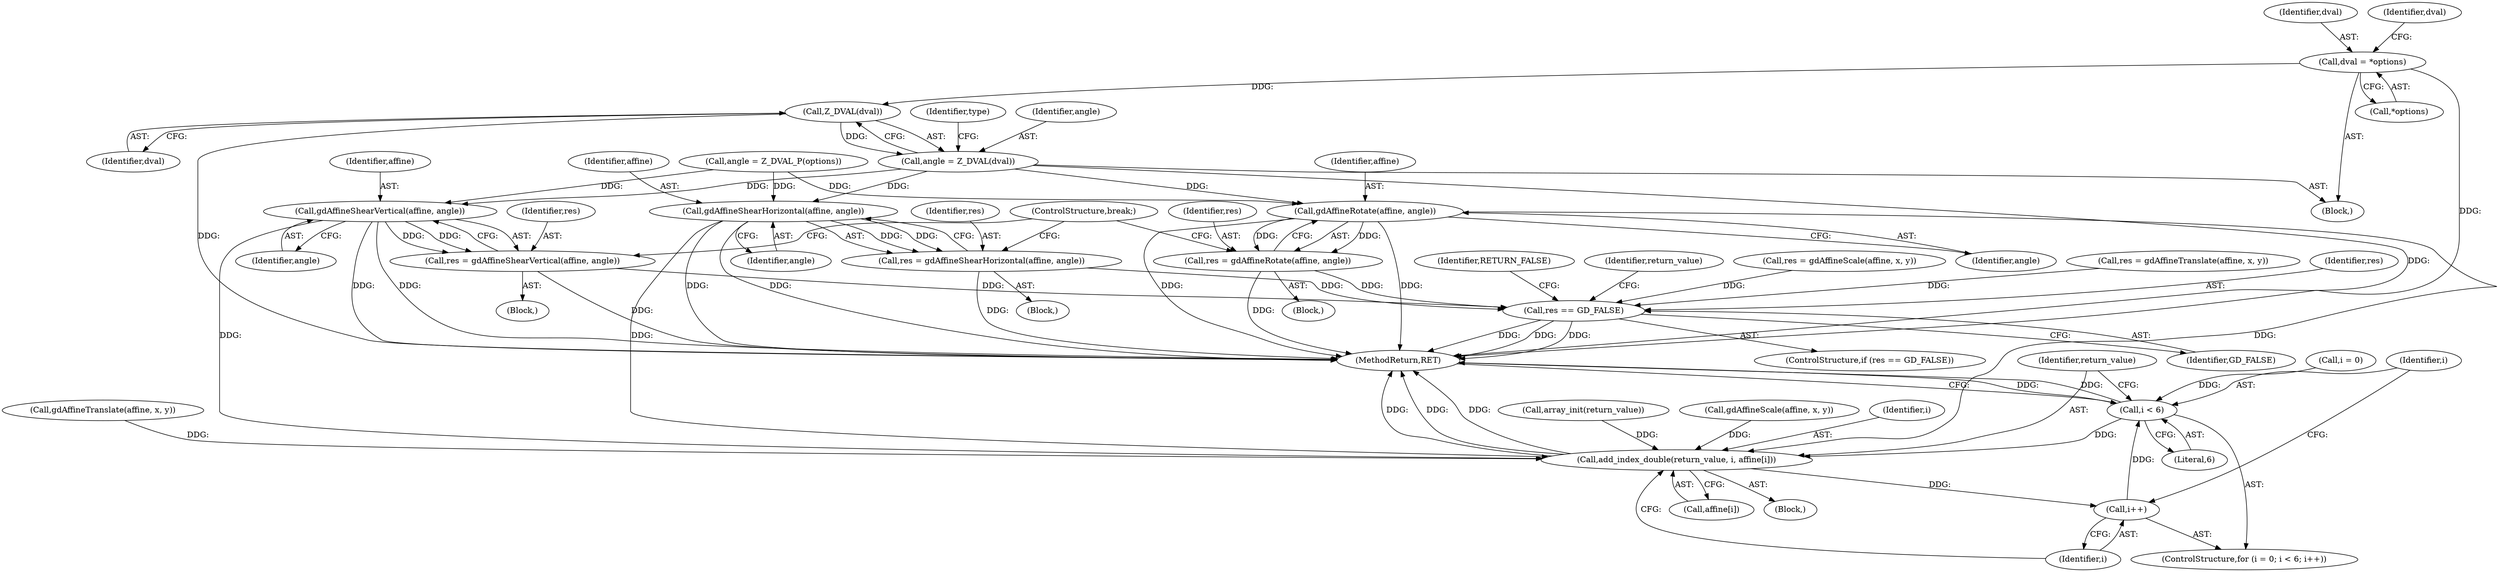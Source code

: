 digraph "0_php-src_b6f13a5ef9d6280cf984826a5de012a32c396cd4?w=1_0@pointer" {
"1000264" [label="(Call,dval = *options)"];
"1000276" [label="(Call,Z_DVAL(dval))"];
"1000274" [label="(Call,angle = Z_DVAL(dval))"];
"1000291" [label="(Call,gdAffineShearHorizontal(affine, angle))"];
"1000289" [label="(Call,res = gdAffineShearHorizontal(affine, angle))"];
"1000316" [label="(Call,res == GD_FALSE)"];
"1000335" [label="(Call,add_index_double(return_value, i, affine[i]))"];
"1000332" [label="(Call,i++)"];
"1000329" [label="(Call,i < 6)"];
"1000302" [label="(Call,gdAffineShearVertical(affine, angle))"];
"1000300" [label="(Call,res = gdAffineShearVertical(affine, angle))"];
"1000309" [label="(Call,gdAffineRotate(affine, angle))"];
"1000307" [label="(Call,res = gdAffineRotate(affine, angle))"];
"1000306" [label="(Block,)"];
"1000334" [label="(Block,)"];
"1000341" [label="(MethodReturn,RET)"];
"1000335" [label="(Call,add_index_double(return_value, i, affine[i]))"];
"1000291" [label="(Call,gdAffineShearHorizontal(affine, angle))"];
"1000274" [label="(Call,angle = Z_DVAL(dval))"];
"1000264" [label="(Call,dval = *options)"];
"1000232" [label="(Call,res = gdAffineTranslate(affine, x, y))"];
"1000336" [label="(Identifier,return_value)"];
"1000310" [label="(Identifier,affine)"];
"1000311" [label="(Identifier,angle)"];
"1000323" [label="(Call,array_init(return_value))"];
"1000293" [label="(Identifier,angle)"];
"1000265" [label="(Identifier,dval)"];
"1000317" [label="(Identifier,res)"];
"1000286" [label="(Identifier,type)"];
"1000325" [label="(ControlStructure,for (i = 0; i < 6; i++))"];
"1000300" [label="(Call,res = gdAffineShearVertical(affine, angle))"];
"1000320" [label="(Identifier,RETURN_FALSE)"];
"1000307" [label="(Call,res = gdAffineRotate(affine, angle))"];
"1000266" [label="(Call,*options)"];
"1000333" [label="(Identifier,i)"];
"1000288" [label="(Block,)"];
"1000262" [label="(Block,)"];
"1000324" [label="(Identifier,return_value)"];
"1000312" [label="(ControlStructure,break;)"];
"1000326" [label="(Call,i = 0)"];
"1000276" [label="(Call,Z_DVAL(dval))"];
"1000289" [label="(Call,res = gdAffineShearHorizontal(affine, angle))"];
"1000270" [label="(Identifier,dval)"];
"1000240" [label="(Call,res = gdAffineScale(affine, x, y))"];
"1000303" [label="(Identifier,affine)"];
"1000292" [label="(Identifier,affine)"];
"1000280" [label="(Call,angle = Z_DVAL_P(options))"];
"1000315" [label="(ControlStructure,if (res == GD_FALSE))"];
"1000242" [label="(Call,gdAffineScale(affine, x, y))"];
"1000301" [label="(Identifier,res)"];
"1000308" [label="(Identifier,res)"];
"1000302" [label="(Call,gdAffineShearVertical(affine, angle))"];
"1000299" [label="(Block,)"];
"1000337" [label="(Identifier,i)"];
"1000332" [label="(Call,i++)"];
"1000304" [label="(Identifier,angle)"];
"1000329" [label="(Call,i < 6)"];
"1000275" [label="(Identifier,angle)"];
"1000318" [label="(Identifier,GD_FALSE)"];
"1000330" [label="(Identifier,i)"];
"1000331" [label="(Literal,6)"];
"1000338" [label="(Call,affine[i])"];
"1000234" [label="(Call,gdAffineTranslate(affine, x, y))"];
"1000290" [label="(Identifier,res)"];
"1000316" [label="(Call,res == GD_FALSE)"];
"1000277" [label="(Identifier,dval)"];
"1000309" [label="(Call,gdAffineRotate(affine, angle))"];
"1000264" -> "1000262"  [label="AST: "];
"1000264" -> "1000266"  [label="CFG: "];
"1000265" -> "1000264"  [label="AST: "];
"1000266" -> "1000264"  [label="AST: "];
"1000270" -> "1000264"  [label="CFG: "];
"1000264" -> "1000341"  [label="DDG: "];
"1000264" -> "1000276"  [label="DDG: "];
"1000276" -> "1000274"  [label="AST: "];
"1000276" -> "1000277"  [label="CFG: "];
"1000277" -> "1000276"  [label="AST: "];
"1000274" -> "1000276"  [label="CFG: "];
"1000276" -> "1000341"  [label="DDG: "];
"1000276" -> "1000274"  [label="DDG: "];
"1000274" -> "1000262"  [label="AST: "];
"1000275" -> "1000274"  [label="AST: "];
"1000286" -> "1000274"  [label="CFG: "];
"1000274" -> "1000341"  [label="DDG: "];
"1000274" -> "1000291"  [label="DDG: "];
"1000274" -> "1000302"  [label="DDG: "];
"1000274" -> "1000309"  [label="DDG: "];
"1000291" -> "1000289"  [label="AST: "];
"1000291" -> "1000293"  [label="CFG: "];
"1000292" -> "1000291"  [label="AST: "];
"1000293" -> "1000291"  [label="AST: "];
"1000289" -> "1000291"  [label="CFG: "];
"1000291" -> "1000341"  [label="DDG: "];
"1000291" -> "1000341"  [label="DDG: "];
"1000291" -> "1000289"  [label="DDG: "];
"1000291" -> "1000289"  [label="DDG: "];
"1000280" -> "1000291"  [label="DDG: "];
"1000291" -> "1000335"  [label="DDG: "];
"1000289" -> "1000288"  [label="AST: "];
"1000290" -> "1000289"  [label="AST: "];
"1000312" -> "1000289"  [label="CFG: "];
"1000289" -> "1000341"  [label="DDG: "];
"1000289" -> "1000316"  [label="DDG: "];
"1000316" -> "1000315"  [label="AST: "];
"1000316" -> "1000318"  [label="CFG: "];
"1000317" -> "1000316"  [label="AST: "];
"1000318" -> "1000316"  [label="AST: "];
"1000320" -> "1000316"  [label="CFG: "];
"1000324" -> "1000316"  [label="CFG: "];
"1000316" -> "1000341"  [label="DDG: "];
"1000316" -> "1000341"  [label="DDG: "];
"1000316" -> "1000341"  [label="DDG: "];
"1000232" -> "1000316"  [label="DDG: "];
"1000300" -> "1000316"  [label="DDG: "];
"1000307" -> "1000316"  [label="DDG: "];
"1000240" -> "1000316"  [label="DDG: "];
"1000335" -> "1000334"  [label="AST: "];
"1000335" -> "1000338"  [label="CFG: "];
"1000336" -> "1000335"  [label="AST: "];
"1000337" -> "1000335"  [label="AST: "];
"1000338" -> "1000335"  [label="AST: "];
"1000333" -> "1000335"  [label="CFG: "];
"1000335" -> "1000341"  [label="DDG: "];
"1000335" -> "1000341"  [label="DDG: "];
"1000335" -> "1000341"  [label="DDG: "];
"1000335" -> "1000332"  [label="DDG: "];
"1000323" -> "1000335"  [label="DDG: "];
"1000329" -> "1000335"  [label="DDG: "];
"1000309" -> "1000335"  [label="DDG: "];
"1000234" -> "1000335"  [label="DDG: "];
"1000302" -> "1000335"  [label="DDG: "];
"1000242" -> "1000335"  [label="DDG: "];
"1000332" -> "1000325"  [label="AST: "];
"1000332" -> "1000333"  [label="CFG: "];
"1000333" -> "1000332"  [label="AST: "];
"1000330" -> "1000332"  [label="CFG: "];
"1000332" -> "1000329"  [label="DDG: "];
"1000329" -> "1000325"  [label="AST: "];
"1000329" -> "1000331"  [label="CFG: "];
"1000330" -> "1000329"  [label="AST: "];
"1000331" -> "1000329"  [label="AST: "];
"1000336" -> "1000329"  [label="CFG: "];
"1000341" -> "1000329"  [label="CFG: "];
"1000329" -> "1000341"  [label="DDG: "];
"1000329" -> "1000341"  [label="DDG: "];
"1000326" -> "1000329"  [label="DDG: "];
"1000302" -> "1000300"  [label="AST: "];
"1000302" -> "1000304"  [label="CFG: "];
"1000303" -> "1000302"  [label="AST: "];
"1000304" -> "1000302"  [label="AST: "];
"1000300" -> "1000302"  [label="CFG: "];
"1000302" -> "1000341"  [label="DDG: "];
"1000302" -> "1000341"  [label="DDG: "];
"1000302" -> "1000300"  [label="DDG: "];
"1000302" -> "1000300"  [label="DDG: "];
"1000280" -> "1000302"  [label="DDG: "];
"1000300" -> "1000299"  [label="AST: "];
"1000301" -> "1000300"  [label="AST: "];
"1000312" -> "1000300"  [label="CFG: "];
"1000300" -> "1000341"  [label="DDG: "];
"1000309" -> "1000307"  [label="AST: "];
"1000309" -> "1000311"  [label="CFG: "];
"1000310" -> "1000309"  [label="AST: "];
"1000311" -> "1000309"  [label="AST: "];
"1000307" -> "1000309"  [label="CFG: "];
"1000309" -> "1000341"  [label="DDG: "];
"1000309" -> "1000341"  [label="DDG: "];
"1000309" -> "1000307"  [label="DDG: "];
"1000309" -> "1000307"  [label="DDG: "];
"1000280" -> "1000309"  [label="DDG: "];
"1000307" -> "1000306"  [label="AST: "];
"1000308" -> "1000307"  [label="AST: "];
"1000312" -> "1000307"  [label="CFG: "];
"1000307" -> "1000341"  [label="DDG: "];
}
